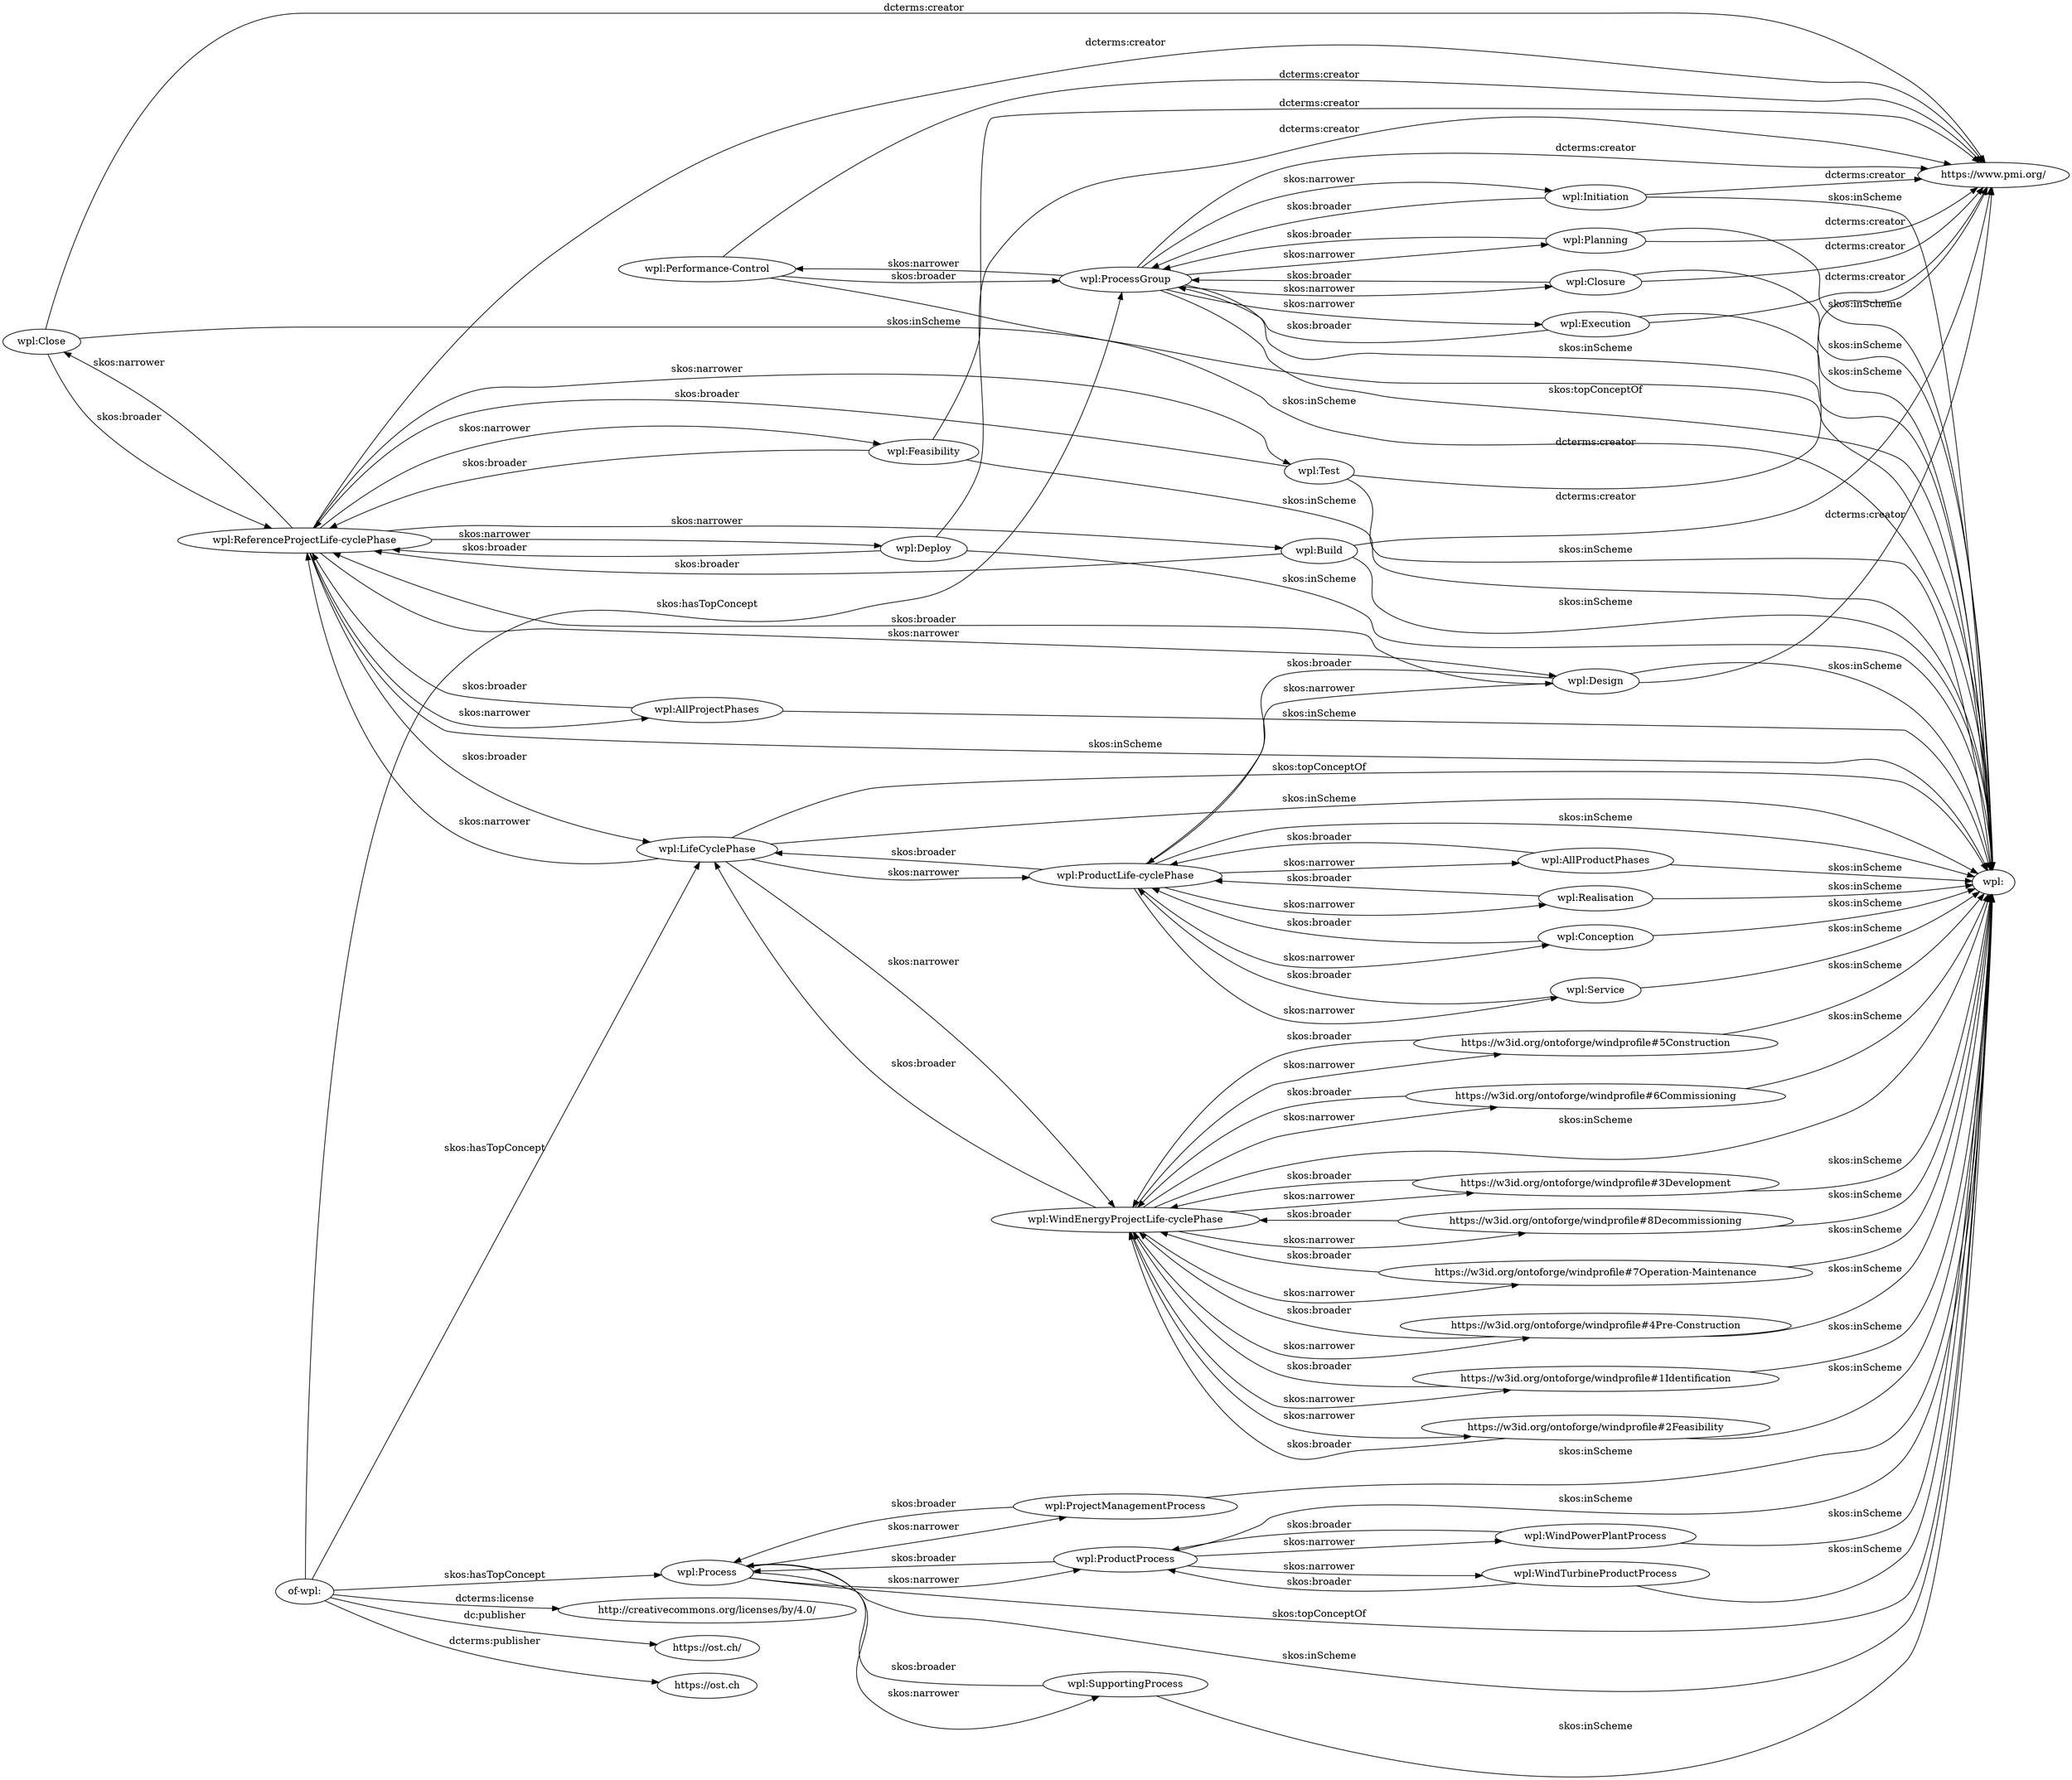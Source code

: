 digraph ar2dtool_diagram { 
rankdir=LR;
size="1501"
	"wpl:Close" -> "wpl:" [ label = "skos:inScheme" ];
	"wpl:Close" -> "wpl:ReferenceProjectLife-cyclePhase" [ label = "skos:broader" ];
	"wpl:Close" -> "https://www.pmi.org/" [ label = "dcterms:creator" ];
	"wpl:WindEnergyProjectLife-cyclePhase" -> "https://w3id.org/ontoforge/windprofile#3Development" [ label = "skos:narrower" ];
	"wpl:WindEnergyProjectLife-cyclePhase" -> "wpl:" [ label = "skos:inScheme" ];
	"wpl:WindEnergyProjectLife-cyclePhase" -> "https://w3id.org/ontoforge/windprofile#8Decommissioning" [ label = "skos:narrower" ];
	"wpl:WindEnergyProjectLife-cyclePhase" -> "https://w3id.org/ontoforge/windprofile#7Operation-Maintenance" [ label = "skos:narrower" ];
	"wpl:WindEnergyProjectLife-cyclePhase" -> "https://w3id.org/ontoforge/windprofile#4Pre-Construction" [ label = "skos:narrower" ];
	"wpl:WindEnergyProjectLife-cyclePhase" -> "https://w3id.org/ontoforge/windprofile#1Identification" [ label = "skos:narrower" ];
	"wpl:WindEnergyProjectLife-cyclePhase" -> "wpl:LifeCyclePhase" [ label = "skos:broader" ];
	"wpl:WindEnergyProjectLife-cyclePhase" -> "https://w3id.org/ontoforge/windprofile#5Construction" [ label = "skos:narrower" ];
	"wpl:WindEnergyProjectLife-cyclePhase" -> "https://w3id.org/ontoforge/windprofile#6Commissioning" [ label = "skos:narrower" ];
	"wpl:WindEnergyProjectLife-cyclePhase" -> "https://w3id.org/ontoforge/windprofile#2Feasibility" [ label = "skos:narrower" ];
	"https://w3id.org/ontoforge/windprofile#1Identification" -> "wpl:" [ label = "skos:inScheme" ];
	"https://w3id.org/ontoforge/windprofile#1Identification" -> "wpl:WindEnergyProjectLife-cyclePhase" [ label = "skos:broader" ];
	"wpl:Performance-Control" -> "wpl:" [ label = "skos:inScheme" ];
	"wpl:Performance-Control" -> "wpl:ProcessGroup" [ label = "skos:broader" ];
	"wpl:Performance-Control" -> "https://www.pmi.org/" [ label = "dcterms:creator" ];
	"wpl:Deploy" -> "wpl:" [ label = "skos:inScheme" ];
	"wpl:Deploy" -> "wpl:ReferenceProjectLife-cyclePhase" [ label = "skos:broader" ];
	"wpl:Deploy" -> "https://www.pmi.org/" [ label = "dcterms:creator" ];
	"https://w3id.org/ontoforge/windprofile#5Construction" -> "wpl:" [ label = "skos:inScheme" ];
	"https://w3id.org/ontoforge/windprofile#5Construction" -> "wpl:WindEnergyProjectLife-cyclePhase" [ label = "skos:broader" ];
	"wpl:Closure" -> "wpl:" [ label = "skos:inScheme" ];
	"wpl:Closure" -> "wpl:ProcessGroup" [ label = "skos:broader" ];
	"wpl:Closure" -> "https://www.pmi.org/" [ label = "dcterms:creator" ];
	"wpl:Initiation" -> "wpl:" [ label = "skos:inScheme" ];
	"wpl:Initiation" -> "wpl:ProcessGroup" [ label = "skos:broader" ];
	"wpl:Initiation" -> "https://www.pmi.org/" [ label = "dcterms:creator" ];
	"wpl:Design" -> "wpl:" [ label = "skos:inScheme" ];
	"wpl:Design" -> "wpl:ReferenceProjectLife-cyclePhase" [ label = "skos:broader" ];
	"wpl:Design" -> "wpl:ProductLife-cyclePhase" [ label = "skos:broader" ];
	"wpl:Design" -> "https://www.pmi.org/" [ label = "dcterms:creator" ];
	"https://w3id.org/ontoforge/windprofile#4Pre-Construction" -> "wpl:" [ label = "skos:inScheme" ];
	"https://w3id.org/ontoforge/windprofile#4Pre-Construction" -> "wpl:WindEnergyProjectLife-cyclePhase" [ label = "skos:broader" ];
	"wpl:AllProductPhases" -> "wpl:" [ label = "skos:inScheme" ];
	"wpl:AllProductPhases" -> "wpl:ProductLife-cyclePhase" [ label = "skos:broader" ];
	"https://w3id.org/ontoforge/windprofile#8Decommissioning" -> "wpl:" [ label = "skos:inScheme" ];
	"https://w3id.org/ontoforge/windprofile#8Decommissioning" -> "wpl:WindEnergyProjectLife-cyclePhase" [ label = "skos:broader" ];
	"wpl:ProcessGroup" -> "wpl:" [ label = "skos:inScheme" ];
	"wpl:ProcessGroup" -> "wpl:Planning" [ label = "skos:narrower" ];
	"wpl:ProcessGroup" -> "wpl:Execution" [ label = "skos:narrower" ];
	"wpl:ProcessGroup" -> "wpl:" [ label = "skos:topConceptOf" ];
	"wpl:ProcessGroup" -> "wpl:Closure" [ label = "skos:narrower" ];
	"wpl:ProcessGroup" -> "wpl:Initiation" [ label = "skos:narrower" ];
	"wpl:ProcessGroup" -> "wpl:Performance-Control" [ label = "skos:narrower" ];
	"wpl:ProcessGroup" -> "https://www.pmi.org/" [ label = "dcterms:creator" ];
	"wpl:Build" -> "wpl:" [ label = "skos:inScheme" ];
	"wpl:Build" -> "wpl:ReferenceProjectLife-cyclePhase" [ label = "skos:broader" ];
	"wpl:Build" -> "https://www.pmi.org/" [ label = "dcterms:creator" ];
	"wpl:ProductLife-cyclePhase" -> "wpl:Service" [ label = "skos:narrower" ];
	"wpl:ProductLife-cyclePhase" -> "wpl:Realisation" [ label = "skos:narrower" ];
	"wpl:ProductLife-cyclePhase" -> "wpl:Design" [ label = "skos:narrower" ];
	"wpl:ProductLife-cyclePhase" -> "wpl:Conception" [ label = "skos:narrower" ];
	"wpl:ProductLife-cyclePhase" -> "wpl:AllProductPhases" [ label = "skos:narrower" ];
	"wpl:ProductLife-cyclePhase" -> "wpl:" [ label = "skos:inScheme" ];
	"wpl:ProductLife-cyclePhase" -> "wpl:LifeCyclePhase" [ label = "skos:broader" ];
	"https://w3id.org/ontoforge/windprofile#7Operation-Maintenance" -> "wpl:" [ label = "skos:inScheme" ];
	"https://w3id.org/ontoforge/windprofile#7Operation-Maintenance" -> "wpl:WindEnergyProjectLife-cyclePhase" [ label = "skos:broader" ];
	"wpl:Execution" -> "wpl:" [ label = "skos:inScheme" ];
	"wpl:Execution" -> "wpl:ProcessGroup" [ label = "skos:broader" ];
	"wpl:Execution" -> "https://www.pmi.org/" [ label = "dcterms:creator" ];
	"wpl:Planning" -> "wpl:" [ label = "skos:inScheme" ];
	"wpl:Planning" -> "wpl:ProcessGroup" [ label = "skos:broader" ];
	"wpl:Planning" -> "https://www.pmi.org/" [ label = "dcterms:creator" ];
	"wpl:Process" -> "wpl:" [ label = "skos:topConceptOf" ];
	"wpl:Process" -> "wpl:SupportingProcess" [ label = "skos:narrower" ];
	"wpl:Process" -> "wpl:ProjectManagementProcess" [ label = "skos:narrower" ];
	"wpl:Process" -> "wpl:ProductProcess" [ label = "skos:narrower" ];
	"wpl:Process" -> "wpl:" [ label = "skos:inScheme" ];
	"wpl:Service" -> "wpl:" [ label = "skos:inScheme" ];
	"wpl:Service" -> "wpl:ProductLife-cyclePhase" [ label = "skos:broader" ];
	"https://w3id.org/ontoforge/windprofile#6Commissioning" -> "wpl:" [ label = "skos:inScheme" ];
	"https://w3id.org/ontoforge/windprofile#6Commissioning" -> "wpl:WindEnergyProjectLife-cyclePhase" [ label = "skos:broader" ];
	"wpl:Feasibility" -> "wpl:" [ label = "skos:inScheme" ];
	"wpl:Feasibility" -> "wpl:ReferenceProjectLife-cyclePhase" [ label = "skos:broader" ];
	"wpl:Feasibility" -> "https://www.pmi.org/" [ label = "dcterms:creator" ];
	"wpl:ProductProcess" -> "wpl:WindTurbineProductProcess" [ label = "skos:narrower" ];
	"wpl:ProductProcess" -> "wpl:WindPowerPlantProcess" [ label = "skos:narrower" ];
	"wpl:ProductProcess" -> "wpl:" [ label = "skos:inScheme" ];
	"wpl:ProductProcess" -> "wpl:Process" [ label = "skos:broader" ];
	"https://w3id.org/ontoforge/windprofile#3Development" -> "wpl:" [ label = "skos:inScheme" ];
	"https://w3id.org/ontoforge/windprofile#3Development" -> "wpl:WindEnergyProjectLife-cyclePhase" [ label = "skos:broader" ];
	"wpl:Test" -> "wpl:" [ label = "skos:inScheme" ];
	"wpl:Test" -> "wpl:ReferenceProjectLife-cyclePhase" [ label = "skos:broader" ];
	"wpl:Test" -> "https://www.pmi.org/" [ label = "dcterms:creator" ];
	"wpl:WindPowerPlantProcess" -> "wpl:" [ label = "skos:inScheme" ];
	"wpl:WindPowerPlantProcess" -> "wpl:ProductProcess" [ label = "skos:broader" ];
	"of-wpl:" -> "http://creativecommons.org/licenses/by/4.0/" [ label = "dcterms:license" ];
	"of-wpl:" -> "wpl:LifeCyclePhase" [ label = "skos:hasTopConcept" ];
	"of-wpl:" -> "wpl:Process" [ label = "skos:hasTopConcept" ];
	"of-wpl:" -> "https://ost.ch/" [ label = "dc:publisher" ];
	"of-wpl:" -> "wpl:ProcessGroup" [ label = "skos:hasTopConcept" ];
	"of-wpl:" -> "https://ost.ch" [ label = "dcterms:publisher" ];
	"wpl:Conception" -> "wpl:" [ label = "skos:inScheme" ];
	"wpl:Conception" -> "wpl:ProductLife-cyclePhase" [ label = "skos:broader" ];
	"wpl:WindTurbineProductProcess" -> "wpl:" [ label = "skos:inScheme" ];
	"wpl:WindTurbineProductProcess" -> "wpl:ProductProcess" [ label = "skos:broader" ];
	"wpl:ReferenceProjectLife-cyclePhase" -> "wpl:LifeCyclePhase" [ label = "skos:broader" ];
	"wpl:ReferenceProjectLife-cyclePhase" -> "wpl:Deploy" [ label = "skos:narrower" ];
	"wpl:ReferenceProjectLife-cyclePhase" -> "wpl:AllProjectPhases" [ label = "skos:narrower" ];
	"wpl:ReferenceProjectLife-cyclePhase" -> "wpl:" [ label = "skos:inScheme" ];
	"wpl:ReferenceProjectLife-cyclePhase" -> "wpl:Design" [ label = "skos:narrower" ];
	"wpl:ReferenceProjectLife-cyclePhase" -> "wpl:Close" [ label = "skos:narrower" ];
	"wpl:ReferenceProjectLife-cyclePhase" -> "https://www.pmi.org/" [ label = "dcterms:creator" ];
	"wpl:ReferenceProjectLife-cyclePhase" -> "wpl:Build" [ label = "skos:narrower" ];
	"wpl:ReferenceProjectLife-cyclePhase" -> "wpl:Feasibility" [ label = "skos:narrower" ];
	"wpl:ReferenceProjectLife-cyclePhase" -> "wpl:Test" [ label = "skos:narrower" ];
	"wpl:ProjectManagementProcess" -> "wpl:" [ label = "skos:inScheme" ];
	"wpl:ProjectManagementProcess" -> "wpl:Process" [ label = "skos:broader" ];
	"wpl:AllProjectPhases" -> "wpl:" [ label = "skos:inScheme" ];
	"wpl:AllProjectPhases" -> "wpl:ReferenceProjectLife-cyclePhase" [ label = "skos:broader" ];
	"wpl:LifeCyclePhase" -> "wpl:" [ label = "skos:topConceptOf" ];
	"wpl:LifeCyclePhase" -> "wpl:WindEnergyProjectLife-cyclePhase" [ label = "skos:narrower" ];
	"wpl:LifeCyclePhase" -> "wpl:ReferenceProjectLife-cyclePhase" [ label = "skos:narrower" ];
	"wpl:LifeCyclePhase" -> "wpl:ProductLife-cyclePhase" [ label = "skos:narrower" ];
	"wpl:LifeCyclePhase" -> "wpl:" [ label = "skos:inScheme" ];
	"wpl:SupportingProcess" -> "wpl:" [ label = "skos:inScheme" ];
	"wpl:SupportingProcess" -> "wpl:Process" [ label = "skos:broader" ];
	"wpl:Realisation" -> "wpl:" [ label = "skos:inScheme" ];
	"wpl:Realisation" -> "wpl:ProductLife-cyclePhase" [ label = "skos:broader" ];
	"https://w3id.org/ontoforge/windprofile#2Feasibility" -> "wpl:" [ label = "skos:inScheme" ];
	"https://w3id.org/ontoforge/windprofile#2Feasibility" -> "wpl:WindEnergyProjectLife-cyclePhase" [ label = "skos:broader" ];

}
